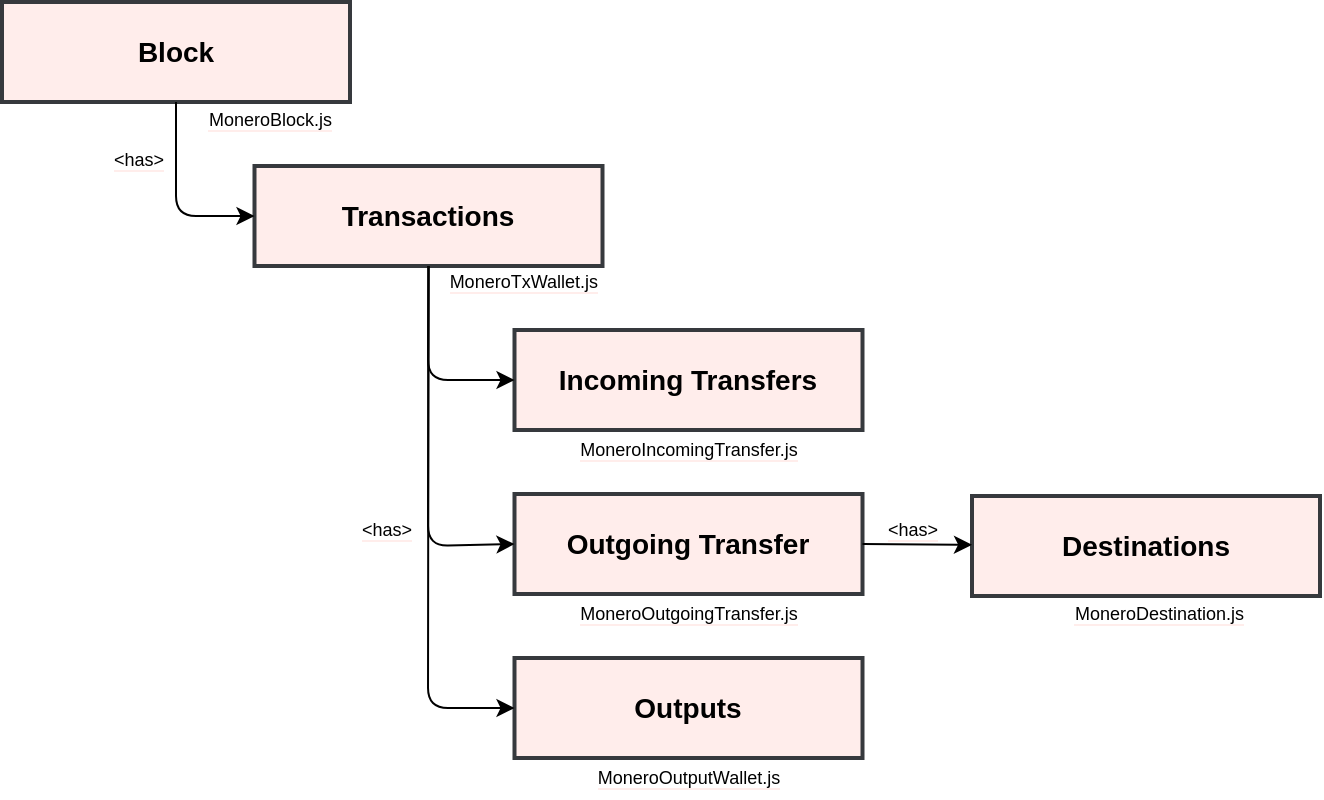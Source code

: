 <mxfile version="14.1.8" type="device"><diagram id="YT3bVPORu5dNPEuRK9ET" name="Page-1"><mxGraphModel dx="1042" dy="-4825" grid="1" gridSize="10" guides="1" tooltips="1" connect="1" arrows="1" fold="1" page="1" pageScale="1" pageWidth="850" pageHeight="1100" math="0" shadow="0"><root><mxCell id="0"/><mxCell id="1" parent="0"/><mxCell id="ZzwD7D54qPMZRSNp5Rn7-1" value="Block" style="rounded=0;whiteSpace=wrap;html=1;fillColor=#FFEDEB;strokeColor=#36393d;strokeWidth=2;fontStyle=1;fontSize=14;" vertex="1" parent="1"><mxGeometry x="92" y="5601" width="174" height="50" as="geometry"/></mxCell><mxCell id="ZzwD7D54qPMZRSNp5Rn7-2" value="Transactions" style="rounded=0;whiteSpace=wrap;html=1;fillColor=#FFEDEB;strokeColor=#36393d;strokeWidth=2;fontStyle=1;fontSize=14;" vertex="1" parent="1"><mxGeometry x="218.25" y="5683" width="174" height="50" as="geometry"/></mxCell><mxCell id="ZzwD7D54qPMZRSNp5Rn7-3" value="Incoming Transfers" style="rounded=0;whiteSpace=wrap;html=1;fillColor=#FFEDEB;strokeColor=#36393d;strokeWidth=2;fontStyle=1;fontSize=14;" vertex="1" parent="1"><mxGeometry x="348.25" y="5765" width="174" height="50" as="geometry"/></mxCell><mxCell id="ZzwD7D54qPMZRSNp5Rn7-4" value="Outgoing Transfer" style="rounded=0;whiteSpace=wrap;html=1;fillColor=#FFEDEB;strokeColor=#36393d;strokeWidth=2;fontStyle=1;fontSize=14;" vertex="1" parent="1"><mxGeometry x="348.25" y="5847" width="174" height="50" as="geometry"/></mxCell><mxCell id="ZzwD7D54qPMZRSNp5Rn7-5" value="Destinations" style="rounded=0;whiteSpace=wrap;html=1;fillColor=#FFEDEB;strokeColor=#36393d;strokeWidth=2;fontStyle=1;fontSize=14;" vertex="1" parent="1"><mxGeometry x="577" y="5848" width="174" height="50" as="geometry"/></mxCell><mxCell id="ZzwD7D54qPMZRSNp5Rn7-6" value="Outputs" style="rounded=0;whiteSpace=wrap;html=1;fillColor=#FFEDEB;strokeColor=#36393d;strokeWidth=2;fontStyle=1;fontSize=14;" vertex="1" parent="1"><mxGeometry x="348.25" y="5929" width="174" height="50" as="geometry"/></mxCell><mxCell id="ZzwD7D54qPMZRSNp5Rn7-7" value="" style="endArrow=classic;html=1;fontSize=14;exitX=1;exitY=0.5;exitDx=0;exitDy=0;" edge="1" parent="1" source="ZzwD7D54qPMZRSNp5Rn7-4" target="ZzwD7D54qPMZRSNp5Rn7-5"><mxGeometry width="50" height="50" relative="1" as="geometry"><mxPoint x="420" y="5803" as="sourcePoint"/><mxPoint x="470" y="5753" as="targetPoint"/></mxGeometry></mxCell><mxCell id="ZzwD7D54qPMZRSNp5Rn7-8" value="" style="endArrow=classic;html=1;fontSize=14;exitX=0.5;exitY=1;exitDx=0;exitDy=0;entryX=0;entryY=0.5;entryDx=0;entryDy=0;" edge="1" parent="1" source="ZzwD7D54qPMZRSNp5Rn7-2" target="ZzwD7D54qPMZRSNp5Rn7-3"><mxGeometry width="50" height="50" relative="1" as="geometry"><mxPoint x="429" y="5800" as="sourcePoint"/><mxPoint x="479" y="5750" as="targetPoint"/><Array as="points"><mxPoint x="305" y="5790"/></Array></mxGeometry></mxCell><mxCell id="ZzwD7D54qPMZRSNp5Rn7-9" value="" style="endArrow=classic;html=1;fontSize=14;exitX=0.5;exitY=1;exitDx=0;exitDy=0;entryX=0;entryY=0.5;entryDx=0;entryDy=0;" edge="1" parent="1" source="ZzwD7D54qPMZRSNp5Rn7-2" target="ZzwD7D54qPMZRSNp5Rn7-4"><mxGeometry width="50" height="50" relative="1" as="geometry"><mxPoint x="315.25" y="5740" as="sourcePoint"/><mxPoint x="341.75" y="5795" as="targetPoint"/><Array as="points"><mxPoint x="305" y="5873"/></Array></mxGeometry></mxCell><mxCell id="ZzwD7D54qPMZRSNp5Rn7-10" value="" style="endArrow=classic;html=1;fontSize=14;exitX=0.5;exitY=1;exitDx=0;exitDy=0;entryX=0;entryY=0.5;entryDx=0;entryDy=0;" edge="1" parent="1" source="ZzwD7D54qPMZRSNp5Rn7-2" target="ZzwD7D54qPMZRSNp5Rn7-6"><mxGeometry width="50" height="50" relative="1" as="geometry"><mxPoint x="315.25" y="5740" as="sourcePoint"/><mxPoint x="341.75" y="5885" as="targetPoint"/><Array as="points"><mxPoint x="305" y="5954"/></Array></mxGeometry></mxCell><mxCell id="ZzwD7D54qPMZRSNp5Rn7-11" value="&lt;span style=&quot;background-color: rgb(255 , 255 , 255)&quot;&gt;MoneroBlock.js&lt;/span&gt;" style="text;html=1;resizable=0;autosize=1;align=right;verticalAlign=middle;points=[];fillColor=none;strokeColor=none;rounded=0;labelBackgroundColor=#FFEDEB;fontSize=9;labelBorderColor=none;" vertex="1" parent="1"><mxGeometry x="177.75" y="5650" width="80" height="20" as="geometry"/></mxCell><mxCell id="ZzwD7D54qPMZRSNp5Rn7-12" value="&lt;span style=&quot;background-color: rgb(255 , 255 , 255)&quot;&gt;MoneroTxWallet.js&lt;/span&gt;" style="text;html=1;resizable=0;autosize=1;align=right;verticalAlign=middle;points=[];fillColor=none;strokeColor=none;rounded=0;labelBackgroundColor=#FFEDEB;fontSize=9;labelBorderColor=none;" vertex="1" parent="1"><mxGeometry x="301" y="5731" width="90" height="20" as="geometry"/></mxCell><mxCell id="ZzwD7D54qPMZRSNp5Rn7-13" value="&lt;span style=&quot;background-color: rgb(255 , 255 , 255)&quot;&gt;MoneroIncomingTransfer.js&lt;/span&gt;" style="text;html=1;resizable=0;autosize=1;align=center;verticalAlign=middle;points=[];fillColor=none;strokeColor=none;rounded=0;labelBackgroundColor=#FFEDEB;fontSize=9;labelBorderColor=none;" vertex="1" parent="1"><mxGeometry x="375" y="5815" width="120" height="20" as="geometry"/></mxCell><mxCell id="ZzwD7D54qPMZRSNp5Rn7-14" value="&lt;span style=&quot;background-color: rgb(255 , 255 , 255)&quot;&gt;MoneroOutgoingTransfer.js&lt;/span&gt;" style="text;html=1;resizable=0;autosize=1;align=center;verticalAlign=middle;points=[];fillColor=none;strokeColor=none;rounded=0;labelBackgroundColor=#FFEDEB;fontSize=9;labelBorderColor=none;" vertex="1" parent="1"><mxGeometry x="375" y="5897" width="120" height="20" as="geometry"/></mxCell><mxCell id="ZzwD7D54qPMZRSNp5Rn7-15" value="&lt;span style=&quot;background-color: rgb(255 , 255 , 255)&quot;&gt;MoneroOutputWallet.js&lt;/span&gt;" style="text;html=1;resizable=0;autosize=1;align=center;verticalAlign=middle;points=[];fillColor=none;strokeColor=none;rounded=0;labelBackgroundColor=#FFEDEB;fontSize=9;labelBorderColor=none;" vertex="1" parent="1"><mxGeometry x="380" y="5979" width="110" height="20" as="geometry"/></mxCell><mxCell id="ZzwD7D54qPMZRSNp5Rn7-16" value="&lt;span style=&quot;background-color: rgb(255 , 255 , 255)&quot;&gt;MoneroDestination.js&lt;/span&gt;" style="text;html=1;resizable=0;autosize=1;align=right;verticalAlign=middle;points=[];fillColor=none;strokeColor=none;rounded=0;labelBackgroundColor=#FFEDEB;fontSize=9;labelBorderColor=none;" vertex="1" parent="1"><mxGeometry x="614" y="5897" width="100" height="20" as="geometry"/></mxCell><mxCell id="ZzwD7D54qPMZRSNp5Rn7-17" value="&lt;span style=&quot;background-color: rgb(255 , 255 , 255)&quot;&gt;&amp;lt;has&amp;gt;&lt;/span&gt;" style="text;html=1;resizable=0;autosize=1;align=left;verticalAlign=middle;points=[];fillColor=none;strokeColor=none;rounded=0;labelBackgroundColor=#FFEDEB;fontSize=9;labelBorderColor=none;" vertex="1" parent="1"><mxGeometry x="145.75" y="5670" width="40" height="20" as="geometry"/></mxCell><mxCell id="ZzwD7D54qPMZRSNp5Rn7-18" value="&lt;span style=&quot;background-color: rgb(255 , 255 , 255)&quot;&gt;&amp;lt;has&amp;gt;&lt;/span&gt;" style="text;html=1;resizable=0;autosize=1;align=left;verticalAlign=middle;points=[];fillColor=none;strokeColor=none;rounded=0;labelBackgroundColor=#FFEDEB;fontSize=9;labelBorderColor=none;" vertex="1" parent="1"><mxGeometry x="270" y="5855" width="40" height="20" as="geometry"/></mxCell><mxCell id="ZzwD7D54qPMZRSNp5Rn7-19" value="&lt;span style=&quot;background-color: rgb(255 , 255 , 255)&quot;&gt;&amp;lt;has&amp;gt;&lt;/span&gt;" style="text;html=1;resizable=0;autosize=1;align=left;verticalAlign=middle;points=[];fillColor=none;strokeColor=none;rounded=0;labelBackgroundColor=#FFEDEB;fontSize=9;labelBorderColor=none;" vertex="1" parent="1"><mxGeometry x="532.75" y="5855" width="40" height="20" as="geometry"/></mxCell><mxCell id="ZzwD7D54qPMZRSNp5Rn7-20" value="" style="endArrow=classic;html=1;fontSize=14;exitX=0.5;exitY=1;exitDx=0;exitDy=0;entryX=0;entryY=0.5;entryDx=0;entryDy=0;" edge="1" parent="1" source="ZzwD7D54qPMZRSNp5Rn7-1" target="ZzwD7D54qPMZRSNp5Rn7-2"><mxGeometry width="50" height="50" relative="1" as="geometry"><mxPoint x="315.25" y="5740" as="sourcePoint"/><mxPoint x="358.25" y="5803" as="targetPoint"/><Array as="points"><mxPoint x="179" y="5708"/></Array></mxGeometry></mxCell></root></mxGraphModel></diagram></mxfile>